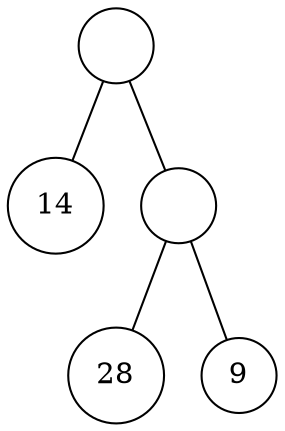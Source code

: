 graph g {
graph[ordering="out"];
1[label="", shape=circle, width=0.5];
1--2;
1--3;
2[label="14",shape=circle, width=0.5];
3[label="", shape=circle, width=0.5];
3--6;
3--7;
6[label="28",shape=circle, width=0.5];
7[label="9",shape=circle, width=0.5];
}
